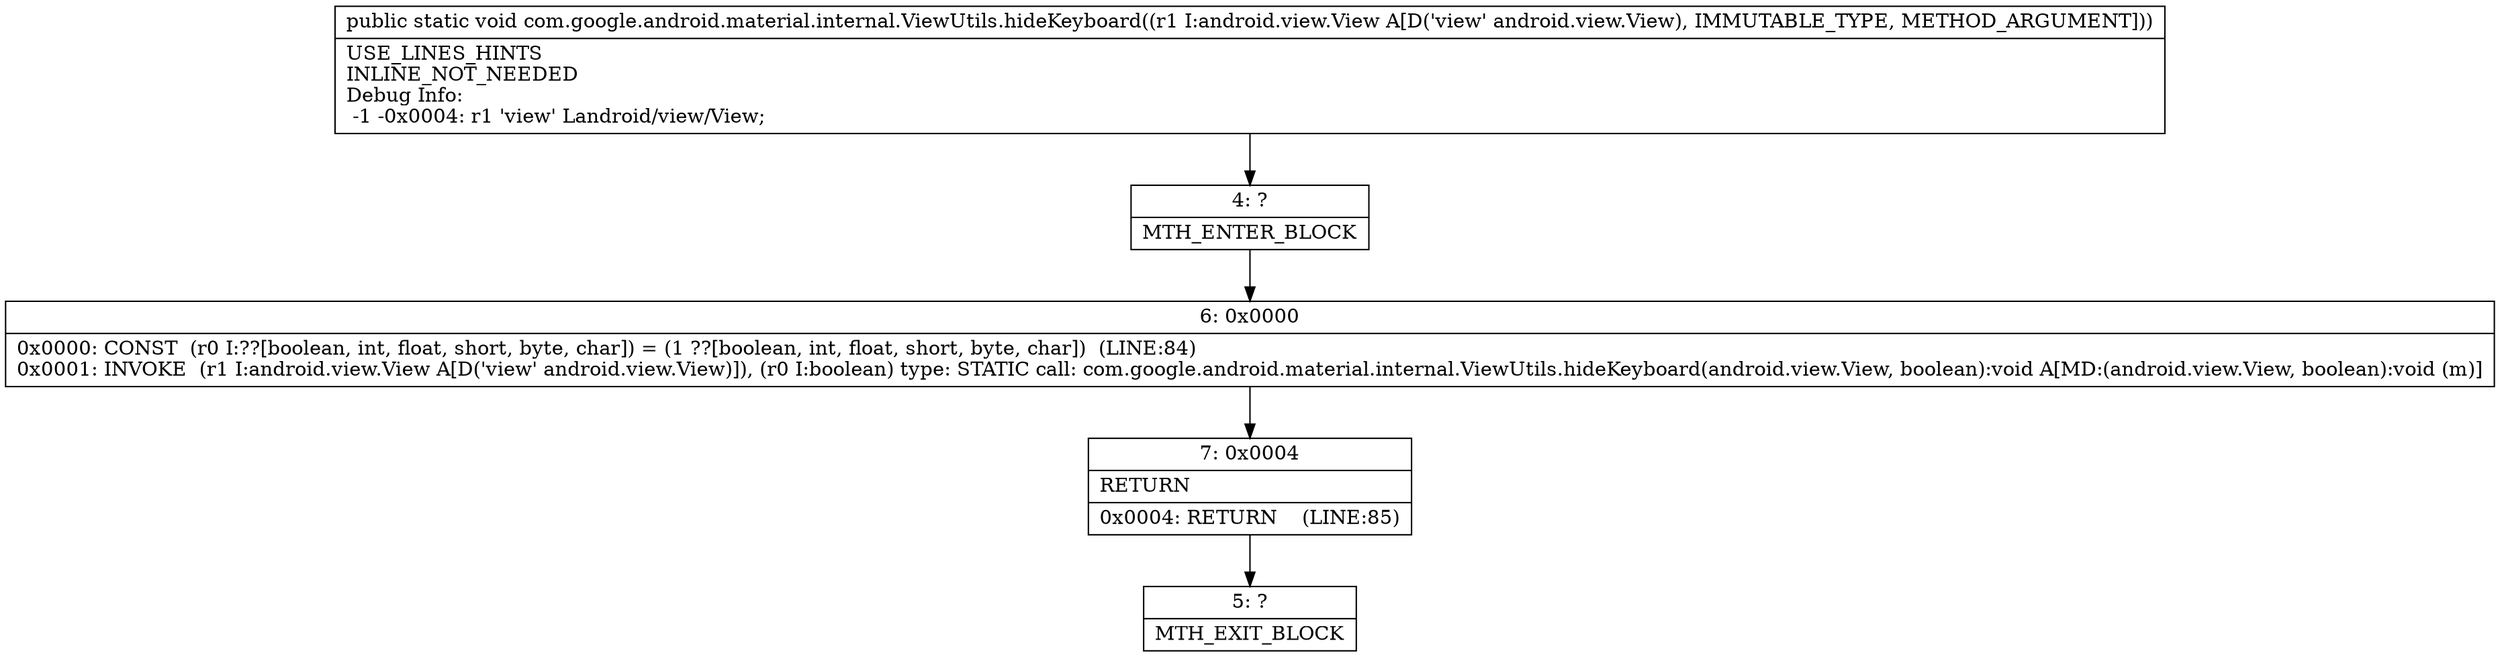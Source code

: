 digraph "CFG forcom.google.android.material.internal.ViewUtils.hideKeyboard(Landroid\/view\/View;)V" {
Node_4 [shape=record,label="{4\:\ ?|MTH_ENTER_BLOCK\l}"];
Node_6 [shape=record,label="{6\:\ 0x0000|0x0000: CONST  (r0 I:??[boolean, int, float, short, byte, char]) = (1 ??[boolean, int, float, short, byte, char])  (LINE:84)\l0x0001: INVOKE  (r1 I:android.view.View A[D('view' android.view.View)]), (r0 I:boolean) type: STATIC call: com.google.android.material.internal.ViewUtils.hideKeyboard(android.view.View, boolean):void A[MD:(android.view.View, boolean):void (m)]\l}"];
Node_7 [shape=record,label="{7\:\ 0x0004|RETURN\l|0x0004: RETURN    (LINE:85)\l}"];
Node_5 [shape=record,label="{5\:\ ?|MTH_EXIT_BLOCK\l}"];
MethodNode[shape=record,label="{public static void com.google.android.material.internal.ViewUtils.hideKeyboard((r1 I:android.view.View A[D('view' android.view.View), IMMUTABLE_TYPE, METHOD_ARGUMENT]))  | USE_LINES_HINTS\lINLINE_NOT_NEEDED\lDebug Info:\l  \-1 \-0x0004: r1 'view' Landroid\/view\/View;\l}"];
MethodNode -> Node_4;Node_4 -> Node_6;
Node_6 -> Node_7;
Node_7 -> Node_5;
}

